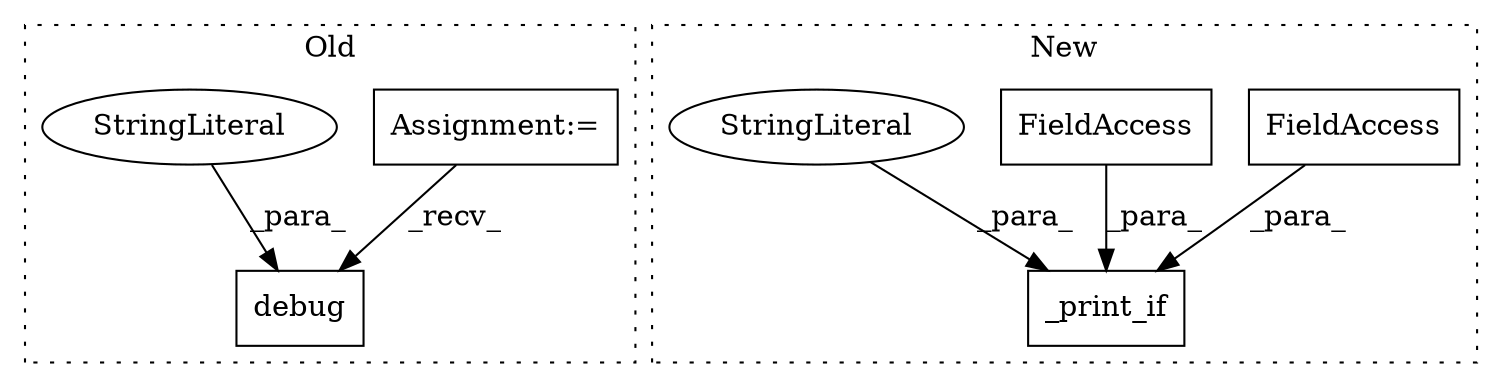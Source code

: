 digraph G {
subgraph cluster0 {
1 [label="debug" a="32" s="35383,35422" l="6,1" shape="box"];
5 [label="Assignment:=" a="7" s="35316" l="7" shape="box"];
7 [label="StringLiteral" a="45" s="35389" l="33" shape="ellipse"];
label = "Old";
style="dotted";
}
subgraph cluster1 {
2 [label="_print_if" a="32" s="34342,34405" l="10,1" shape="box"];
3 [label="FieldAccess" a="22" s="34386" l="6" shape="box"];
4 [label="FieldAccess" a="22" s="34393" l="12" shape="box"];
6 [label="StringLiteral" a="45" s="34352" l="33" shape="ellipse"];
label = "New";
style="dotted";
}
3 -> 2 [label="_para_"];
4 -> 2 [label="_para_"];
5 -> 1 [label="_recv_"];
6 -> 2 [label="_para_"];
7 -> 1 [label="_para_"];
}